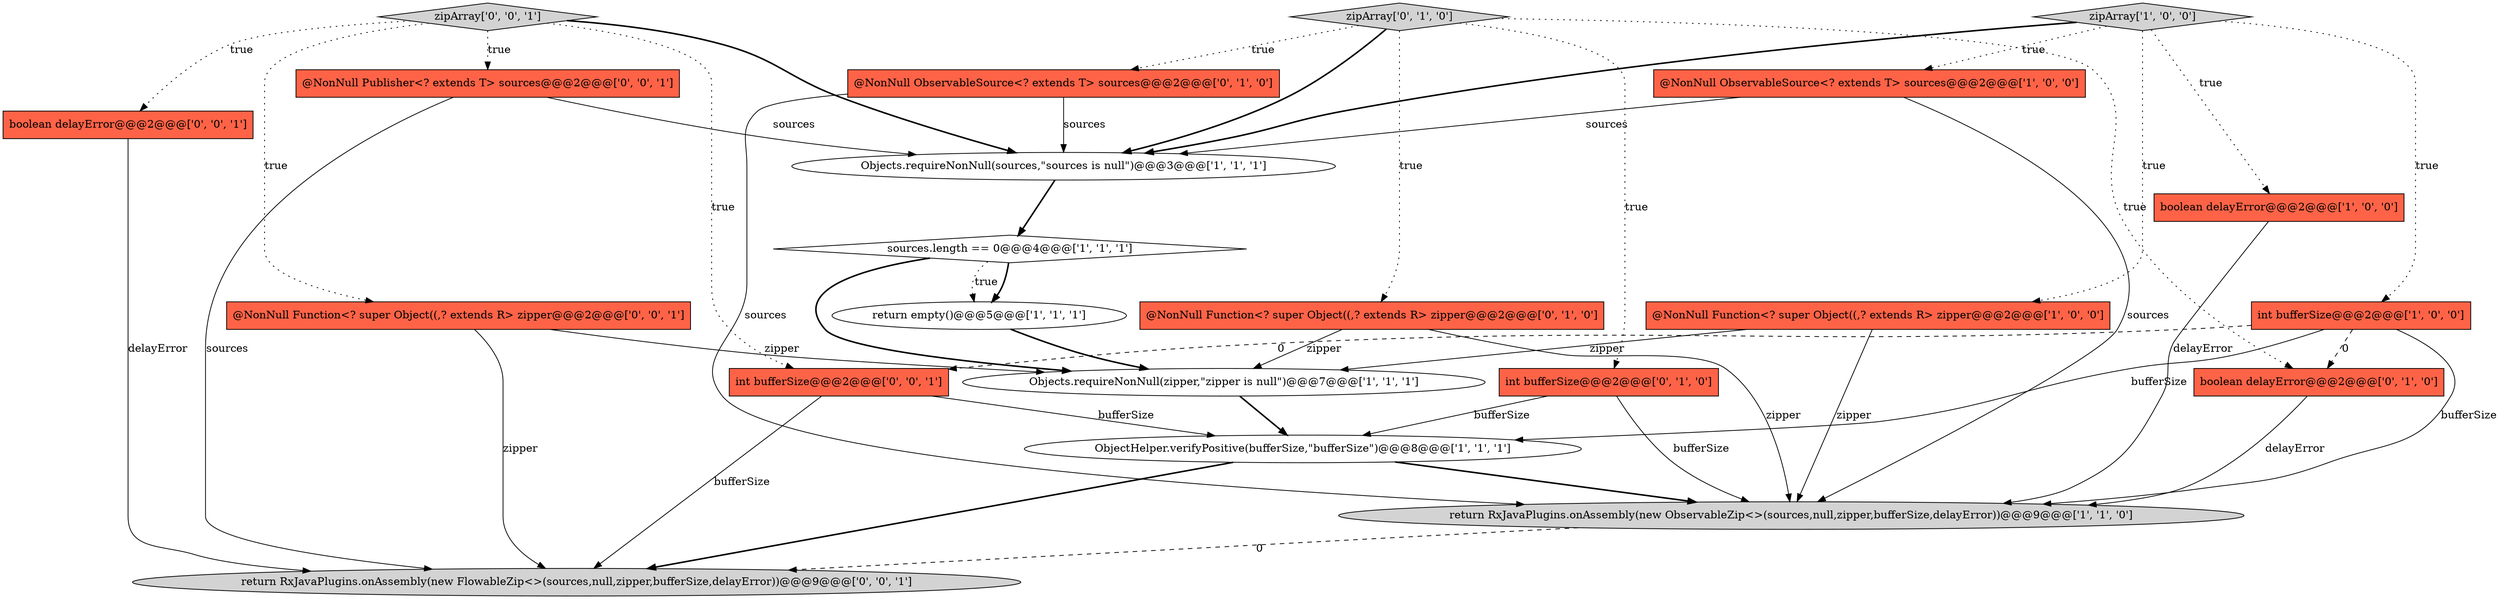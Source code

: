 digraph {
12 [style = filled, label = "zipArray['0', '1', '0']", fillcolor = lightgray, shape = diamond image = "AAA0AAABBB2BBB"];
10 [style = filled, label = "Objects.requireNonNull(sources,\"sources is null\")@@@3@@@['1', '1', '1']", fillcolor = white, shape = ellipse image = "AAA0AAABBB1BBB"];
16 [style = filled, label = "return RxJavaPlugins.onAssembly(new FlowableZip<>(sources,null,zipper,bufferSize,delayError))@@@9@@@['0', '0', '1']", fillcolor = lightgray, shape = ellipse image = "AAA0AAABBB3BBB"];
17 [style = filled, label = "boolean delayError@@@2@@@['0', '0', '1']", fillcolor = tomato, shape = box image = "AAA0AAABBB3BBB"];
18 [style = filled, label = "@NonNull Publisher<? extends T> sources@@@2@@@['0', '0', '1']", fillcolor = tomato, shape = box image = "AAA0AAABBB3BBB"];
20 [style = filled, label = "int bufferSize@@@2@@@['0', '0', '1']", fillcolor = tomato, shape = box image = "AAA0AAABBB3BBB"];
0 [style = filled, label = "boolean delayError@@@2@@@['1', '0', '0']", fillcolor = tomato, shape = box image = "AAA0AAABBB1BBB"];
9 [style = filled, label = "return RxJavaPlugins.onAssembly(new ObservableZip<>(sources,null,zipper,bufferSize,delayError))@@@9@@@['1', '1', '0']", fillcolor = lightgray, shape = ellipse image = "AAA0AAABBB1BBB"];
7 [style = filled, label = "Objects.requireNonNull(zipper,\"zipper is null\")@@@7@@@['1', '1', '1']", fillcolor = white, shape = ellipse image = "AAA0AAABBB1BBB"];
21 [style = filled, label = "zipArray['0', '0', '1']", fillcolor = lightgray, shape = diamond image = "AAA0AAABBB3BBB"];
19 [style = filled, label = "@NonNull Function<? super Object((,? extends R> zipper@@@2@@@['0', '0', '1']", fillcolor = tomato, shape = box image = "AAA0AAABBB3BBB"];
13 [style = filled, label = "int bufferSize@@@2@@@['0', '1', '0']", fillcolor = tomato, shape = box image = "AAA0AAABBB2BBB"];
2 [style = filled, label = "@NonNull ObservableSource<? extends T> sources@@@2@@@['1', '0', '0']", fillcolor = tomato, shape = box image = "AAA0AAABBB1BBB"];
1 [style = filled, label = "ObjectHelper.verifyPositive(bufferSize,\"bufferSize\")@@@8@@@['1', '1', '1']", fillcolor = white, shape = ellipse image = "AAA0AAABBB1BBB"];
6 [style = filled, label = "return empty()@@@5@@@['1', '1', '1']", fillcolor = white, shape = ellipse image = "AAA0AAABBB1BBB"];
11 [style = filled, label = "@NonNull ObservableSource<? extends T> sources@@@2@@@['0', '1', '0']", fillcolor = tomato, shape = box image = "AAA0AAABBB2BBB"];
3 [style = filled, label = "sources.length == 0@@@4@@@['1', '1', '1']", fillcolor = white, shape = diamond image = "AAA0AAABBB1BBB"];
5 [style = filled, label = "int bufferSize@@@2@@@['1', '0', '0']", fillcolor = tomato, shape = box image = "AAA1AAABBB1BBB"];
14 [style = filled, label = "@NonNull Function<? super Object((,? extends R> zipper@@@2@@@['0', '1', '0']", fillcolor = tomato, shape = box image = "AAA0AAABBB2BBB"];
4 [style = filled, label = "@NonNull Function<? super Object((,? extends R> zipper@@@2@@@['1', '0', '0']", fillcolor = tomato, shape = box image = "AAA0AAABBB1BBB"];
8 [style = filled, label = "zipArray['1', '0', '0']", fillcolor = lightgray, shape = diamond image = "AAA0AAABBB1BBB"];
15 [style = filled, label = "boolean delayError@@@2@@@['0', '1', '0']", fillcolor = tomato, shape = box image = "AAA1AAABBB2BBB"];
8->10 [style = bold, label=""];
21->10 [style = bold, label=""];
2->10 [style = solid, label="sources"];
9->16 [style = dashed, label="0"];
7->1 [style = bold, label=""];
21->20 [style = dotted, label="true"];
4->9 [style = solid, label="zipper"];
21->18 [style = dotted, label="true"];
8->2 [style = dotted, label="true"];
12->15 [style = dotted, label="true"];
19->16 [style = solid, label="zipper"];
10->3 [style = bold, label=""];
3->6 [style = bold, label=""];
0->9 [style = solid, label="delayError"];
21->17 [style = dotted, label="true"];
5->9 [style = solid, label="bufferSize"];
3->6 [style = dotted, label="true"];
14->7 [style = solid, label="zipper"];
19->7 [style = solid, label="zipper"];
14->9 [style = solid, label="zipper"];
8->4 [style = dotted, label="true"];
1->9 [style = bold, label=""];
5->20 [style = dashed, label="0"];
5->1 [style = solid, label="bufferSize"];
12->11 [style = dotted, label="true"];
12->14 [style = dotted, label="true"];
15->9 [style = solid, label="delayError"];
12->10 [style = bold, label=""];
12->13 [style = dotted, label="true"];
18->10 [style = solid, label="sources"];
4->7 [style = solid, label="zipper"];
3->7 [style = bold, label=""];
8->5 [style = dotted, label="true"];
20->16 [style = solid, label="bufferSize"];
1->16 [style = bold, label=""];
11->10 [style = solid, label="sources"];
13->9 [style = solid, label="bufferSize"];
21->19 [style = dotted, label="true"];
18->16 [style = solid, label="sources"];
8->0 [style = dotted, label="true"];
13->1 [style = solid, label="bufferSize"];
6->7 [style = bold, label=""];
2->9 [style = solid, label="sources"];
17->16 [style = solid, label="delayError"];
20->1 [style = solid, label="bufferSize"];
5->15 [style = dashed, label="0"];
11->9 [style = solid, label="sources"];
}
